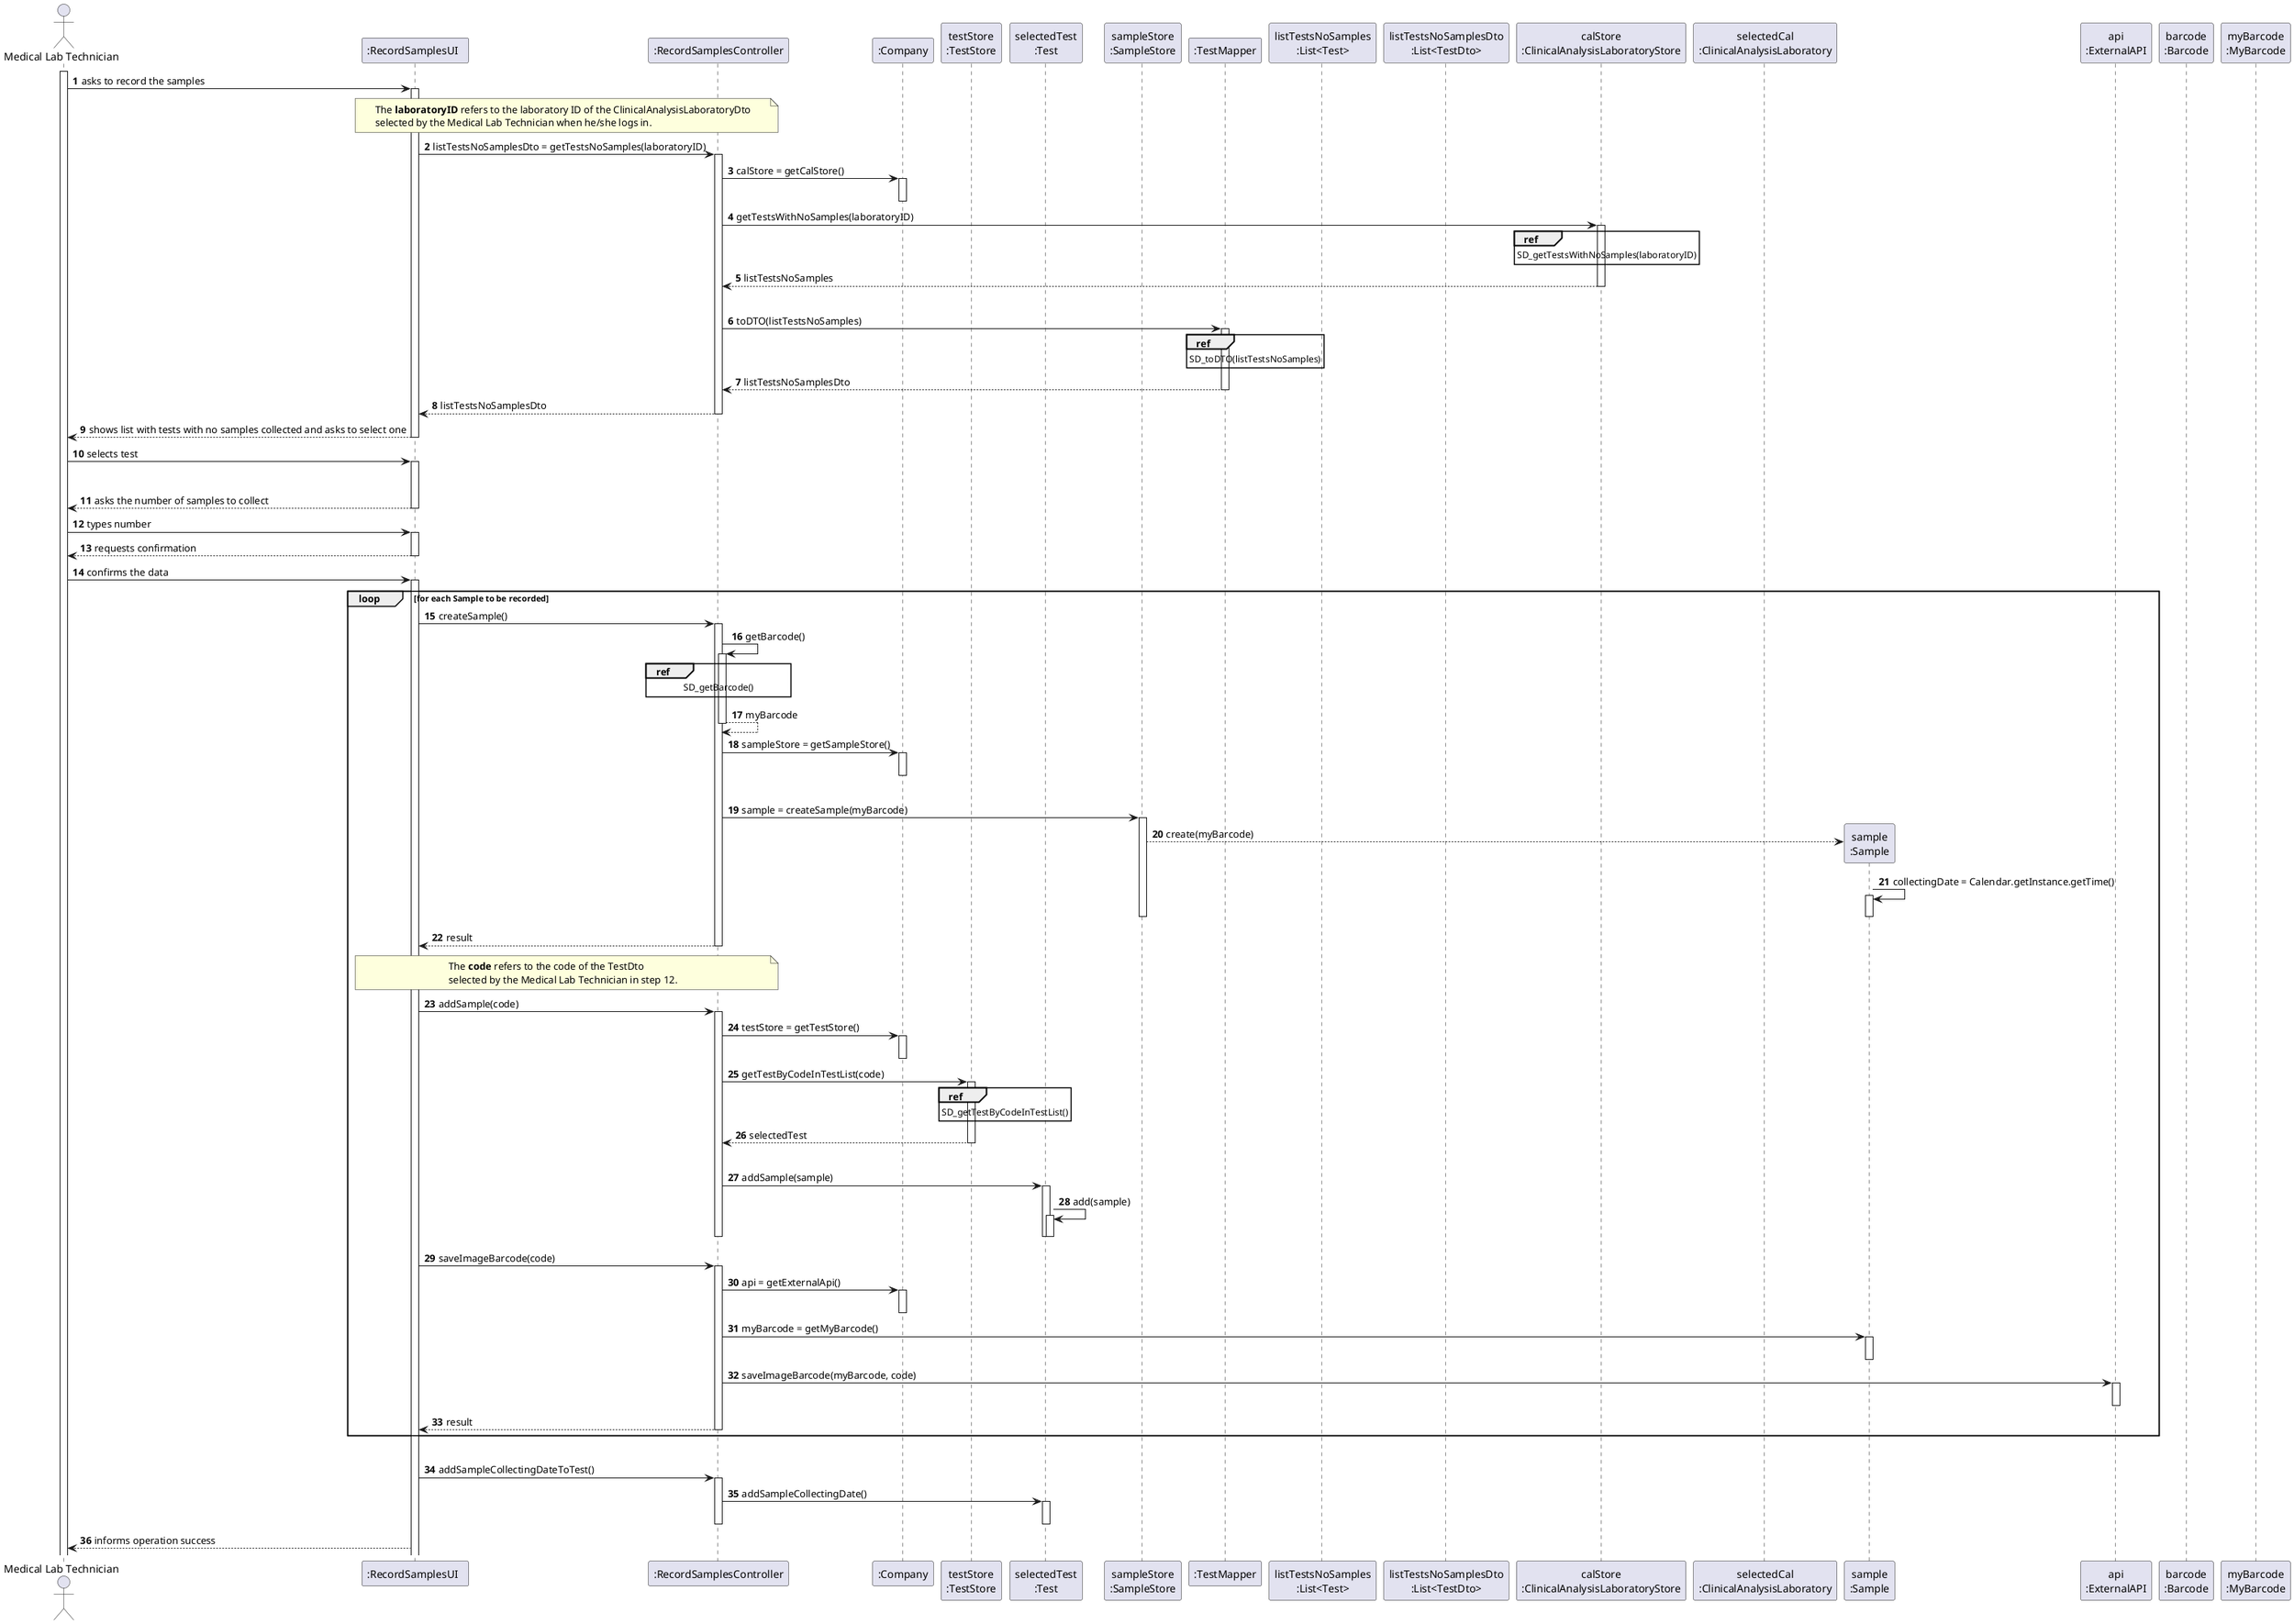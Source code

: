 @startuml

autonumber

actor "Medical Lab Technician" as MLT

participant ":RecordSamplesUI  " as UI
participant ":RecordSamplesController" as CTRL
participant ":Company" as COMPANY
participant "testStore\n:TestStore" as TEST_STORE
participant "selectedTest\n:Test" as SELECTED_TEST
participant "sampleStore\n:SampleStore" as SAMPLE_STORE
participant ":TestMapper" as TEST_MAPPER
participant "listTestsNoSamples\n:List<Test>" as LIST_TESTS_NO_SAMPLES
participant "listTestsNoSamplesDto\n:List<TestDto>" as LIST_TESTS_NO_SAMPLES_DTO
participant "calStore\n:ClinicalAnalysisLaboratoryStore" as CAL_STORE
participant "selectedCal\n:ClinicalAnalysisLaboratory" as CAL
participant "sample\n:Sample" as SAMPLE
participant "api\n:ExternalAPI" as API
participant "barcode\n:Barcode" as BARCODE
participant "myBarcode\n:MyBarcode" as MY_BARCODE

activate MLT
MLT -> UI : asks to record the samples
activate UI

note over UI, CTRL
The **laboratoryID** refers to the laboratory ID of the ClinicalAnalysisLaboratoryDto
selected by the Medical Lab Technician when he/she logs in.
end note
UI -> CTRL : listTestsNoSamplesDto = getTestsNoSamples(laboratoryID)
activate CTRL

CTRL -> COMPANY : calStore = getCalStore()
activate COMPANY
deactivate COMPANY

CTRL -> CAL_STORE : getTestsWithNoSamples(laboratoryID)
activate CAL_STORE
ref over CAL_STORE
SD_getTestsWithNoSamples(laboratoryID)
end
CAL_STORE --> CTRL : listTestsNoSamples
deactivate CAL_STORE
|||
/'
CTRL -> COMPANY : testStore = getTestStore()
activate COMPANY
|||
deactivate COMPANY'/
/'
CTRL -> TEST_STORE : getTestsWithNoSamples(selectedCal)
activate TEST_STORE

ref over TEST_STORE
SD_getTestsWithNoSamples(selectedCal)
end

TEST_STORE --> CTRL : listTestsNoSamples
deactivate TEST_STORE
|||'/

CTRL -> TEST_MAPPER : toDTO(listTestsNoSamples)
activate TEST_MAPPER

ref over TEST_MAPPER
SD_toDTO(listTestsNoSamples)
end

TEST_MAPPER --> CTRL : listTestsNoSamplesDto
deactivate TEST_MAPPER

CTRL --> UI : listTestsNoSamplesDto
deactivate CTRL

UI --> MLT : shows list with tests with no samples collected and asks to select one
deactivate UI


MLT -> UI : selects test
activate UI

/'UI -> UI : selectedTestDto = (TestDto) Utils.showAndSelectOne(listTestWithNoSamplesDto, "msg")
activate UI
deactivate UI'/

/'note over UI, CTRL
The **code** refers to the code of the TestDto
selected by the Medical Lab Technician.
end note
UI -> CTRL : selectedTest = getTestByCode(code)
activate CTRL

CTRL -> COMPANY : testStore = getTestStore()
activate COMPANY
deactivate COMPANY

CTRL -> TEST_STORE : selectedTest = getTestByCode(code)
activate TEST_STORE
TEST_STORE --> SELECTED_TEST** : create()
TEST_STORE --> CTRL : selectedTest
deactivate TEST_STORE

CTRL --> UI : selectedTest'/

deactivate CTRL


UI --> MLT : asks the number of samples to collect
deactivate UI

MLT -> UI : types number
activate UI

UI --> MLT : requests confirmation
deactivate UI

MLT -> UI : confirms the data
activate UI

loop for each Sample to be recorded
UI -> CTRL : createSample()
activate CTRL

CTRL -> CTRL : getBarcode()
activate CTRL
ref over CTRL
SD_getBarcode()
end
CTRL --> CTRL : myBarcode
deactivate CTRL

CTRL -> COMPANY : sampleStore = getSampleStore()
activate COMPANY
|||
deactivate COMPANY


CTRL -> SAMPLE_STORE : sample = createSample(myBarcode)
activate SAMPLE_STORE

SAMPLE_STORE --> SAMPLE** : create(myBarcode)

SAMPLE -> SAMPLE : collectingDate = Calendar.getInstance.getTime()
activate SAMPLE
deactivate SAMPLE

deactivate SAMPLE_STORE

/'
SAMPLE -> SAMPLE : api = getExternalAPI()
activate SAMPLE
deactivate SAMPLE
'/


/'
SAMPLE -> API : barcode = getBarcode(barcodeNumber)
activate API
'/
/'
API --> BARCODE** : create(barcodeNumber)

API --> SAMPLE : barcode'/
/'deactivate SAMPLE'/
deactivate COMPANY
deactivate API

CTRL --> UI : result
deactivate CTRL



/'UI --> MLT : shows data and requests confirmation

MLT -> UI : confirms the data'/

/' SAVESAMPLE()
UI -> CTRL : saveSample()
activate CTRL

CTRL -> COMPANY : sampleStore = getSampleStore()
activate COMPANY
deactivate COMPANY

CTRL -> SAMPLE_STORE : saveSample(sample)
activate SAMPLE_STORE


SAMPLE_STORE -> SAMPLE_STORE : validateSample(sample)
activate SAMPLE_STORE
deactivate SAMPLE_STORE

SAMPLE_STORE -> SAMPLE_STORE : addSample(sample)
activate SAMPLE_STORE
deactivate SAMPLE_STORE

CTRL --> UI : result

deactivate SAMPLE_STORE
'/


note over UI, CTRL
The **code** refers to the code of the TestDto
selected by the Medical Lab Technician in step 12.
end note
UI -> CTRL : addSample(code)
activate CTRL




CTRL -> COMPANY : testStore = getTestStore()
activate COMPANY
deactivate COMPANY

CTRL -> TEST_STORE : getTestByCodeInTestList(code)
activate TEST_STORE
ref over TEST_STORE
SD_getTestByCodeInTestList()
end
TEST_STORE --> CTRL : selectedTest
deactivate TEST_STORE
|||
CTRL -> SELECTED_TEST : addSample(sample)
activate SELECTED_TEST

SELECTED_TEST -> SELECTED_TEST : add(sample)
activate SELECTED_TEST
deactivate SELECTED_TEST

deactivate SELECTED_TEST



/'dentro do método addSample, vai-se verificar se a sample já está lá?'/

deactivate CTRL


UI -> CTRL : saveImageBarcode(code)
activate CTRL

CTRL -> COMPANY : api = getExternalApi()
activate COMPANY
deactivate COMPANY

CTRL -> SAMPLE : myBarcode = getMyBarcode()
activate SAMPLE
deactivate SAMPLE

CTRL -> API : saveImageBarcode(myBarcode, code)
activate API
deactivate API

CTRL --> UI : result

deactivate CTRL

end
deactivate CTRL
|||
UI -> CTRL : addSampleCollectingDateToTest()
activate CTRL

CTRL -> SELECTED_TEST : addSampleCollectingDate()
activate SELECTED_TEST
deactivate SELECTED_TEST
deactivate CTRL



UI --> MLT : informs operation success


/'colocar requests confirmation
e confirms the data em cima'/



@enduml